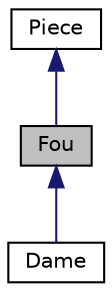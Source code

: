 digraph "Fou"
{
 // LATEX_PDF_SIZE
  edge [fontname="Helvetica",fontsize="10",labelfontname="Helvetica",labelfontsize="10"];
  node [fontname="Helvetica",fontsize="10",shape=record];
  Node1 [label="Fou",height=0.2,width=0.4,color="black", fillcolor="grey75", style="filled", fontcolor="black",tooltip=" "];
  Node2 -> Node1 [dir="back",color="midnightblue",fontsize="10",style="solid"];
  Node2 [label="Piece",height=0.2,width=0.4,color="black", fillcolor="white", style="filled",URL="$class_piece.html",tooltip=" "];
  Node1 -> Node3 [dir="back",color="midnightblue",fontsize="10",style="solid"];
  Node3 [label="Dame",height=0.2,width=0.4,color="black", fillcolor="white", style="filled",URL="$class_dame.html",tooltip=" "];
}
